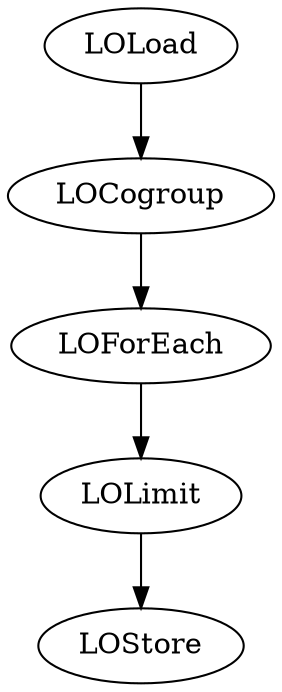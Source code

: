 digraph graph1 {
    LOLoad -> LOCogroup;
    LOCogroup -> LOForEach;
    LOForEach [hasflat="true"];
    LOForEach -> LOLimit;
    LOLimit [limit="100"];
    LOLimit -> LOStore;
}
